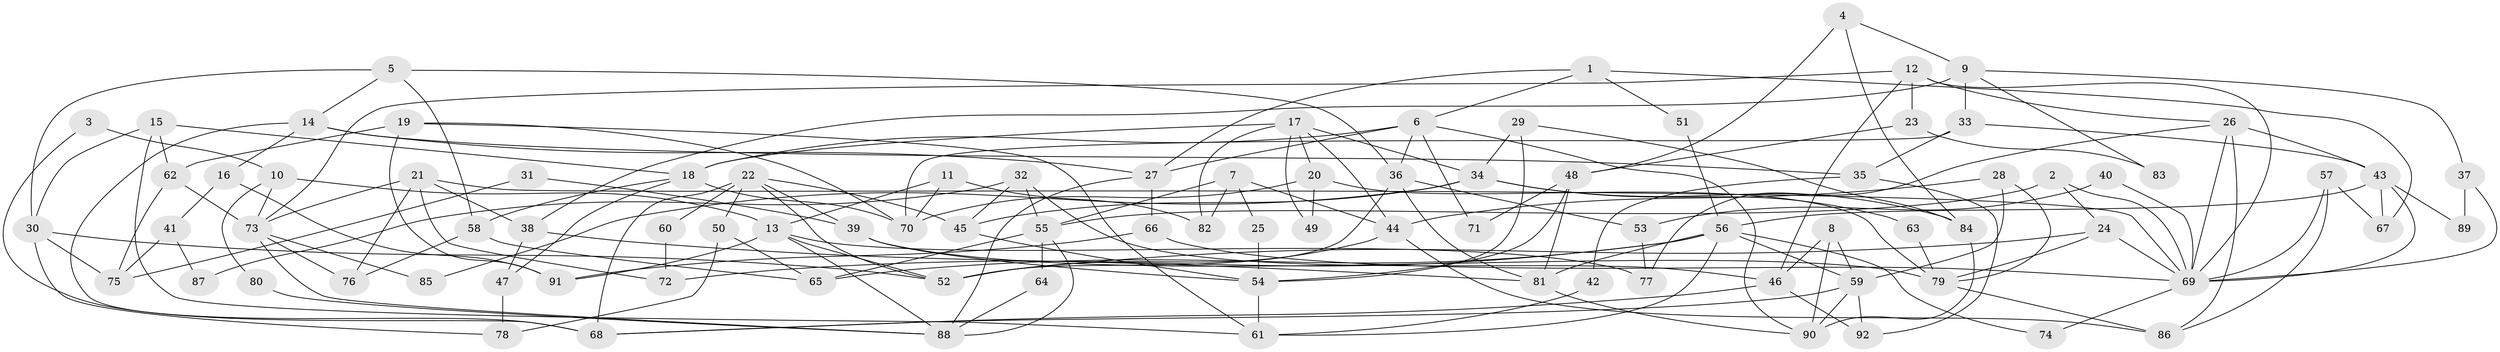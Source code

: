 // coarse degree distribution, {8: 0.13513513513513514, 15: 0.02702702702702703, 7: 0.13513513513513514, 11: 0.02702702702702703, 9: 0.02702702702702703, 4: 0.24324324324324326, 2: 0.10810810810810811, 6: 0.13513513513513514, 3: 0.10810810810810811, 5: 0.02702702702702703, 1: 0.02702702702702703}
// Generated by graph-tools (version 1.1) at 2025/51/03/04/25 22:51:11]
// undirected, 92 vertices, 184 edges
graph export_dot {
  node [color=gray90,style=filled];
  1;
  2;
  3;
  4;
  5;
  6;
  7;
  8;
  9;
  10;
  11;
  12;
  13;
  14;
  15;
  16;
  17;
  18;
  19;
  20;
  21;
  22;
  23;
  24;
  25;
  26;
  27;
  28;
  29;
  30;
  31;
  32;
  33;
  34;
  35;
  36;
  37;
  38;
  39;
  40;
  41;
  42;
  43;
  44;
  45;
  46;
  47;
  48;
  49;
  50;
  51;
  52;
  53;
  54;
  55;
  56;
  57;
  58;
  59;
  60;
  61;
  62;
  63;
  64;
  65;
  66;
  67;
  68;
  69;
  70;
  71;
  72;
  73;
  74;
  75;
  76;
  77;
  78;
  79;
  80;
  81;
  82;
  83;
  84;
  85;
  86;
  87;
  88;
  89;
  90;
  91;
  92;
  1 -- 27;
  1 -- 6;
  1 -- 51;
  1 -- 67;
  2 -- 69;
  2 -- 24;
  2 -- 55;
  3 -- 68;
  3 -- 10;
  4 -- 84;
  4 -- 48;
  4 -- 9;
  5 -- 14;
  5 -- 58;
  5 -- 30;
  5 -- 36;
  6 -- 27;
  6 -- 36;
  6 -- 18;
  6 -- 71;
  6 -- 90;
  7 -- 82;
  7 -- 55;
  7 -- 25;
  7 -- 44;
  8 -- 59;
  8 -- 90;
  8 -- 46;
  9 -- 38;
  9 -- 33;
  9 -- 37;
  9 -- 83;
  10 -- 73;
  10 -- 13;
  10 -- 80;
  11 -- 70;
  11 -- 13;
  11 -- 82;
  12 -- 73;
  12 -- 69;
  12 -- 23;
  12 -- 26;
  12 -- 46;
  13 -- 91;
  13 -- 88;
  13 -- 52;
  13 -- 77;
  14 -- 35;
  14 -- 68;
  14 -- 16;
  14 -- 27;
  15 -- 18;
  15 -- 30;
  15 -- 61;
  15 -- 62;
  16 -- 91;
  16 -- 41;
  17 -- 18;
  17 -- 44;
  17 -- 20;
  17 -- 34;
  17 -- 49;
  17 -- 82;
  18 -- 58;
  18 -- 47;
  18 -- 70;
  19 -- 61;
  19 -- 70;
  19 -- 62;
  19 -- 91;
  20 -- 79;
  20 -- 49;
  20 -- 70;
  21 -- 38;
  21 -- 69;
  21 -- 72;
  21 -- 73;
  21 -- 76;
  22 -- 45;
  22 -- 52;
  22 -- 39;
  22 -- 50;
  22 -- 60;
  22 -- 68;
  23 -- 48;
  23 -- 83;
  24 -- 52;
  24 -- 69;
  24 -- 79;
  25 -- 54;
  26 -- 86;
  26 -- 43;
  26 -- 69;
  26 -- 77;
  27 -- 88;
  27 -- 66;
  28 -- 44;
  28 -- 59;
  28 -- 79;
  29 -- 54;
  29 -- 34;
  29 -- 84;
  30 -- 52;
  30 -- 75;
  30 -- 78;
  31 -- 39;
  31 -- 75;
  32 -- 46;
  32 -- 45;
  32 -- 55;
  32 -- 87;
  33 -- 70;
  33 -- 35;
  33 -- 43;
  34 -- 84;
  34 -- 45;
  34 -- 63;
  34 -- 85;
  35 -- 92;
  35 -- 42;
  36 -- 52;
  36 -- 53;
  36 -- 81;
  37 -- 69;
  37 -- 89;
  38 -- 47;
  38 -- 81;
  39 -- 79;
  39 -- 54;
  40 -- 69;
  40 -- 53;
  41 -- 75;
  41 -- 87;
  42 -- 61;
  43 -- 56;
  43 -- 67;
  43 -- 69;
  43 -- 89;
  44 -- 86;
  44 -- 52;
  45 -- 54;
  46 -- 68;
  46 -- 92;
  47 -- 78;
  48 -- 54;
  48 -- 81;
  48 -- 71;
  50 -- 65;
  50 -- 78;
  51 -- 56;
  53 -- 77;
  54 -- 61;
  55 -- 64;
  55 -- 65;
  55 -- 88;
  56 -- 59;
  56 -- 61;
  56 -- 65;
  56 -- 72;
  56 -- 74;
  56 -- 81;
  57 -- 67;
  57 -- 69;
  57 -- 86;
  58 -- 76;
  58 -- 65;
  59 -- 90;
  59 -- 68;
  59 -- 92;
  60 -- 72;
  62 -- 73;
  62 -- 75;
  63 -- 79;
  64 -- 88;
  66 -- 69;
  66 -- 91;
  69 -- 74;
  73 -- 76;
  73 -- 85;
  73 -- 88;
  79 -- 86;
  80 -- 88;
  81 -- 90;
  84 -- 90;
}
